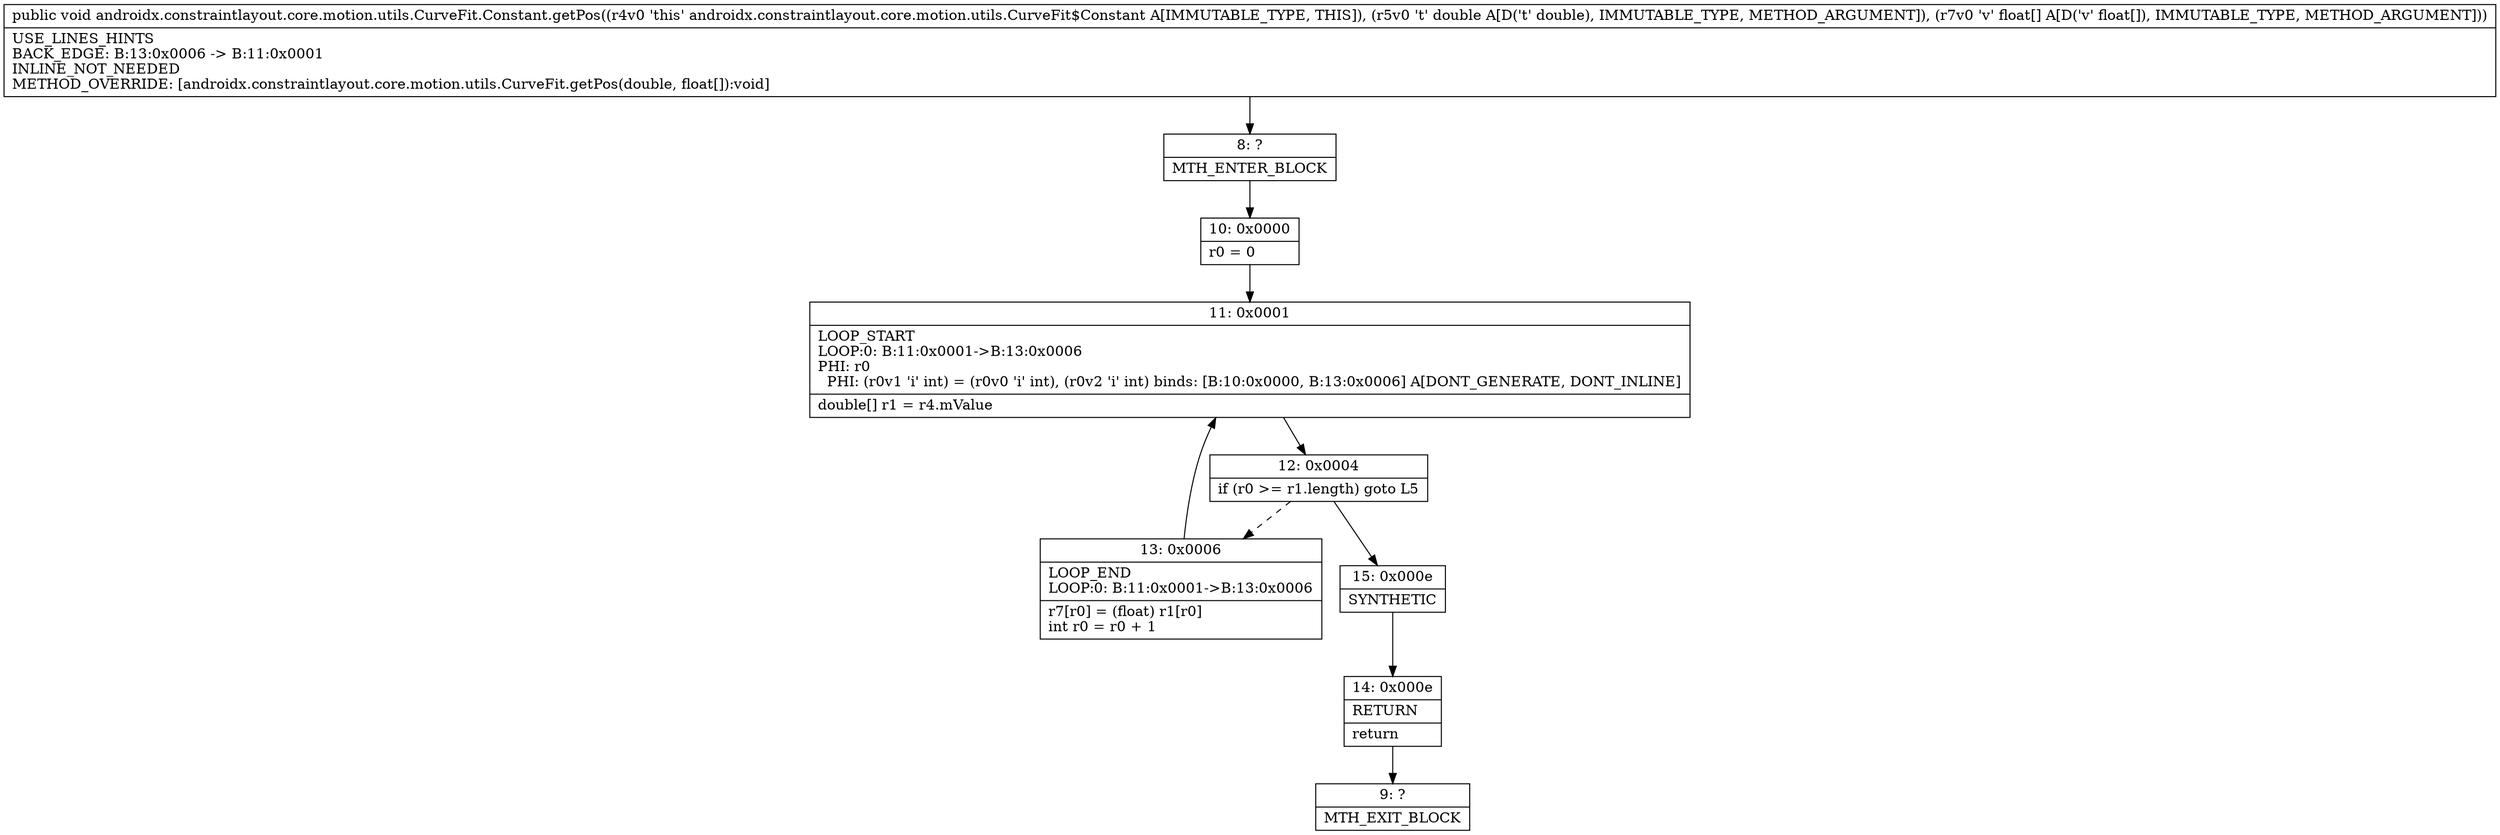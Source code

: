 digraph "CFG forandroidx.constraintlayout.core.motion.utils.CurveFit.Constant.getPos(D[F)V" {
Node_8 [shape=record,label="{8\:\ ?|MTH_ENTER_BLOCK\l}"];
Node_10 [shape=record,label="{10\:\ 0x0000|r0 = 0\l}"];
Node_11 [shape=record,label="{11\:\ 0x0001|LOOP_START\lLOOP:0: B:11:0x0001\-\>B:13:0x0006\lPHI: r0 \l  PHI: (r0v1 'i' int) = (r0v0 'i' int), (r0v2 'i' int) binds: [B:10:0x0000, B:13:0x0006] A[DONT_GENERATE, DONT_INLINE]\l|double[] r1 = r4.mValue\l}"];
Node_12 [shape=record,label="{12\:\ 0x0004|if (r0 \>= r1.length) goto L5\l}"];
Node_13 [shape=record,label="{13\:\ 0x0006|LOOP_END\lLOOP:0: B:11:0x0001\-\>B:13:0x0006\l|r7[r0] = (float) r1[r0]\lint r0 = r0 + 1\l}"];
Node_15 [shape=record,label="{15\:\ 0x000e|SYNTHETIC\l}"];
Node_14 [shape=record,label="{14\:\ 0x000e|RETURN\l|return\l}"];
Node_9 [shape=record,label="{9\:\ ?|MTH_EXIT_BLOCK\l}"];
MethodNode[shape=record,label="{public void androidx.constraintlayout.core.motion.utils.CurveFit.Constant.getPos((r4v0 'this' androidx.constraintlayout.core.motion.utils.CurveFit$Constant A[IMMUTABLE_TYPE, THIS]), (r5v0 't' double A[D('t' double), IMMUTABLE_TYPE, METHOD_ARGUMENT]), (r7v0 'v' float[] A[D('v' float[]), IMMUTABLE_TYPE, METHOD_ARGUMENT]))  | USE_LINES_HINTS\lBACK_EDGE: B:13:0x0006 \-\> B:11:0x0001\lINLINE_NOT_NEEDED\lMETHOD_OVERRIDE: [androidx.constraintlayout.core.motion.utils.CurveFit.getPos(double, float[]):void]\l}"];
MethodNode -> Node_8;Node_8 -> Node_10;
Node_10 -> Node_11;
Node_11 -> Node_12;
Node_12 -> Node_13[style=dashed];
Node_12 -> Node_15;
Node_13 -> Node_11;
Node_15 -> Node_14;
Node_14 -> Node_9;
}

